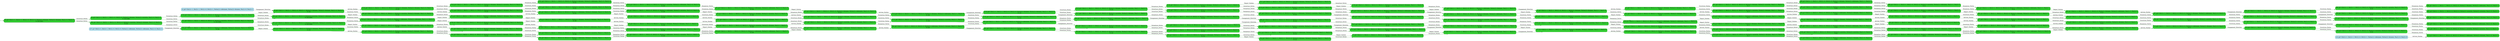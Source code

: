 digraph g {

	rankdir="LR"

	__invisible__[shape="point", color="forestgreen"]
	c0_q0[label="c0_q0 ≝ Dir(1)=1, Dir(2)=-1, Mvt(1)=0, Mvt(2)=0, Portes(1)=fermees, Portes(2)=fermees, Pos(1)=0, Pos(2)=1\nV=26 (CXP)", shape="box", style="rounded, filled", color="forestgreen", fillcolor="limegreen", penwidth=3] // Initial
	c9_q0[label="c9_q0 ≝ Dir(1)=1, Dir(2)=-1, Mvt(1)=0, Mvt(2)=0, Portes(1)=fermees, Portes(2)=ouvertes, Pos(1)=0, Pos(2)=1\nV=26 (CXP)", shape="box", style="rounded, filled", color="forestgreen", fillcolor="limegreen"]
	c15_q4[label="c15_q4 ≝ Dir(1)=1, Dir(2)=-1, Mvt(1)=0, Mvt(2)=0, Portes(1)=ouvertes, Portes(2)=ouvertes, Pos(1)=0, Pos(2)=1\nV=26 (CXP)", shape="box", style="rounded, filled", color="forestgreen", fillcolor="limegreen"]
	c42_q4[label="c42_q4 ≝ Dir(1)=1, Dir(2)=-1, Mvt(1)=0, Mvt(2)=0, Portes(1)=ouvertes, Portes(2)=refermees, Pos(1)=0, Pos(2)=1\nV=26 (CXP)", shape="box", style="rounded, filled", color="forestgreen", fillcolor="limegreen"]
	c48_q4[label="c48_q4 ≝ Dir(1)=1, Dir(2)=-1, Mvt(1)=0, Mvt(2)=1, Portes(1)=ouvertes, Portes(2)=fermees, Pos(1)=0, Pos(2)=1\nV=23", shape="box", style="rounded, filled", color="forestgreen", fillcolor="limegreen"]
	c35_q2[label="c35_q2 ≝ Dir(1)=1, Dir(2)=-1, Mvt(1)=0, Mvt(2)=1, Portes(1)=refermees, Portes(2)=fermees, Pos(1)=0, Pos(2)=1\nV=22", shape="box", style="rounded, filled", color="forestgreen", fillcolor="limegreen"]
	c24_q1[label="c24_q1 ≝ Dir(1)=1, Dir(2)=-1, Mvt(1)=1, Mvt(2)=1, Portes(1)=fermees, Portes(2)=fermees, Pos(1)=0, Pos(2)=1\nV=20", shape="box", style="rounded, filled", color="forestgreen", fillcolor="limegreen"]
	c6_q0[label="c6_q0 ≝ Dir(1)=1, Dir(2)=-1, Mvt(1)=0, Mvt(2)=1, Portes(1)=fermees, Portes(2)=fermees, Pos(1)=1, Pos(2)=1\nV=19", shape="box", style="rounded, filled", color="forestgreen", fillcolor="limegreen"]
	c121_q0[label="c121_q0 ≝ Dir(1)=1, Dir(2)=-1, Mvt(1)=0, Mvt(2)=0, Portes(1)=fermees, Portes(2)=fermees, Pos(1)=1, Pos(2)=0\nV=18", shape="box", style="rounded, filled", color="forestgreen", fillcolor="limegreen"]
	c122_q0[label="c122_q0 ≝ Dir(1)=1, Dir(2)=-1, Mvt(1)=0, Mvt(2)=0, Portes(1)=fermees, Portes(2)=ouvertes, Pos(1)=1, Pos(2)=0\nV=17", shape="box", style="rounded, filled", color="forestgreen", fillcolor="limegreen"]
	c123_q0[label="c123_q0 ≝ Dir(1)=1, Dir(2)=-1, Mvt(1)=0, Mvt(2)=0, Portes(1)=fermees, Portes(2)=refermees, Pos(1)=1, Pos(2)=0\nV=16", shape="box", style="rounded, filled", color="forestgreen", fillcolor="limegreen"]
	c124_q0[label="c124_q0 ≝ Dir(1)=1, Dir(2)=1, Mvt(1)=0, Mvt(2)=0, Portes(1)=fermees, Portes(2)=fermees, Pos(1)=1, Pos(2)=0\nV=15", shape="box", style="rounded, filled", color="forestgreen", fillcolor="limegreen"]
	c125_q0[label="c125_q0 ≝ Dir(1)=1, Dir(2)=1, Mvt(1)=0, Mvt(2)=0, Portes(1)=fermees, Portes(2)=ouvertes, Pos(1)=1, Pos(2)=0\nV=14", shape="box", style="rounded, filled", color="forestgreen", fillcolor="limegreen"]
	c126_q0[label="c126_q0 ≝ Dir(1)=1, Dir(2)=1, Mvt(1)=0, Mvt(2)=0, Portes(1)=fermees, Portes(2)=refermees, Pos(1)=1, Pos(2)=0\nV=13", shape="box", style="rounded, filled", color="forestgreen", fillcolor="limegreen"]
	c127_q0[label="c127_q0 ≝ Dir(1)=1, Dir(2)=1, Mvt(1)=0, Mvt(2)=1, Portes(1)=fermees, Portes(2)=fermees, Pos(1)=1, Pos(2)=0\nV=12", shape="box", style="rounded, filled", color="forestgreen", fillcolor="limegreen"]
	c120_q4[label="c120_q4 ≝ Dir(1)=1, Dir(2)=1, Mvt(1)=0, Mvt(2)=1, Portes(1)=ouvertes, Portes(2)=fermees, Pos(1)=1, Pos(2)=0\nV=11", shape="box", style="rounded, filled", color="forestgreen", fillcolor="limegreen"]
	c71_q0[label="c71_q0 ≝ Dir(1)=1, Dir(2)=1, Mvt(1)=0, Mvt(2)=1, Portes(1)=refermees, Portes(2)=fermees, Pos(1)=1, Pos(2)=0\nV=10", shape="box", style="rounded, filled", color="forestgreen", fillcolor="limegreen"]
	c1_q0[label="c1_q0 ≝ Dir(1)=-1, Dir(2)=1, Mvt(1)=0, Mvt(2)=1, Portes(1)=fermees, Portes(2)=fermees, Pos(1)=1, Pos(2)=0\nV=9", shape="box", style="rounded, filled", color="forestgreen", fillcolor="limegreen"]
	c2_q0[label="c2_q0 ≝ Dir(1)=-1, Dir(2)=1, Mvt(1)=0, Mvt(2)=0, Portes(1)=fermees, Portes(2)=fermees, Pos(1)=1, Pos(2)=1\nV=8", shape="box", style="rounded, filled", color="forestgreen", fillcolor="limegreen"]
	c97_q0[label="c97_q0 ≝ Dir(1)=-1, Dir(2)=1, Mvt(1)=0, Mvt(2)=0, Portes(1)=fermees, Portes(2)=ouvertes, Pos(1)=1, Pos(2)=1\nV=7", shape="box", style="rounded, filled", color="forestgreen", fillcolor="limegreen"]
	c98_q0[label="c98_q0 ≝ Dir(1)=-1, Dir(2)=1, Mvt(1)=0, Mvt(2)=0, Portes(1)=fermees, Portes(2)=refermees, Pos(1)=1, Pos(2)=1\nV=6", shape="box", style="rounded, filled", color="forestgreen", fillcolor="limegreen"]
	c96_q4[label="c96_q4 ≝ Dir(1)=-1, Dir(2)=1, Mvt(1)=0, Mvt(2)=0, Portes(1)=ouvertes, Portes(2)=refermees, Pos(1)=1, Pos(2)=1\nV=5", shape="box", style="rounded, filled", color="forestgreen", fillcolor="limegreen"]
	c94_q2[label="c94_q2 ≝ Dir(1)=-1, Dir(2)=1, Mvt(1)=0, Mvt(2)=0, Portes(1)=refermees, Portes(2)=refermees, Pos(1)=1, Pos(2)=1\nV=4", shape="box", style="rounded, filled", color="forestgreen", fillcolor="limegreen"]
	c92_q1[label="c92_q1 ≝ Dir(1)=-1, Dir(2)=1, Mvt(1)=1, Mvt(2)=0, Portes(1)=fermees, Portes(2)=refermees, Pos(1)=1, Pos(2)=1\nV=3", shape="box", style="rounded, filled", color="forestgreen", fillcolor="limegreen"]
	c87_q0[label="c87_q0 ≝ Dir(1)=-1, Dir(2)=1, Mvt(1)=0, Mvt(2)=0, Portes(1)=fermees, Portes(2)=refermees, Pos(1)=0, Pos(2)=1\nV=2", shape="box", style="rounded, filled", color="forestgreen", fillcolor="limegreen"]
	c88_q0[label="c88_q0 ≝ Dir(1)=-1, Dir(2)=-1, Mvt(1)=0, Mvt(2)=0, Portes(1)=fermees, Portes(2)=fermees, Pos(1)=0, Pos(2)=1\nV=1", shape="box", style="rounded, filled", color="forestgreen", fillcolor="limegreen"]
	c89_q0[label="c89_q0 ≝ Dir(1)=-1, Dir(2)=-1, Mvt(1)=0, Mvt(2)=0, Portes(1)=fermees, Portes(2)=ouvertes, Pos(1)=0, Pos(2)=1\nV=0", shape="box", style="rounded, filled", color="forestgreen", fillcolor="limegreen"]
	c90_q0[label="c90_q0 ≝ Dir(1)=-1, Dir(2)=-1, Mvt(1)=0, Mvt(2)=0, Portes(1)=fermees, Portes(2)=refermees, Pos(1)=0, Pos(2)=1", shape="box", style="rounded, filled", color="forestgreen", fillcolor="limegreen"]
	c85_q4[label="c85_q4 ≝ Dir(1)=-1, Dir(2)=-1, Mvt(1)=0, Mvt(2)=0, Portes(1)=ouvertes, Portes(2)=ouvertes, Pos(1)=0, Pos(2)=1", shape="box", style="rounded, filled", color="forestgreen", fillcolor="limegreen"]
	c39_q4[label="c39_q4 ≝ Dir(1)=-1, Dir(2)=-1, Mvt(1)=0, Mvt(2)=0, Portes(1)=ouvertes, Portes(2)=fermees, Pos(1)=0, Pos(2)=1\nV=0", shape="box", style="rounded, filled", color="forestgreen", fillcolor="limegreen"]
	c80_q0[label="c80_q0 ≝ Dir(1)=-1, Dir(2)=-1, Mvt(1)=0, Mvt(2)=0, Portes(1)=refermees, Portes(2)=fermees, Pos(1)=0, Pos(2)=1", shape="box", style="rounded, filled", color="forestgreen", fillcolor="limegreen"]
	c38_q4[label="c38_q4 ≝ Dir(1)=-1, Dir(2)=1, Mvt(1)=0, Mvt(2)=0, Portes(1)=ouvertes, Portes(2)=refermees, Pos(1)=0, Pos(2)=1\nV=1", shape="box", style="rounded, filled", color="forestgreen", fillcolor="limegreen"]
	c79_q0[label="c79_q0 ≝ Dir(1)=-1, Dir(2)=1, Mvt(1)=0, Mvt(2)=0, Portes(1)=refermees, Portes(2)=refermees, Pos(1)=0, Pos(2)=1\nV=0", shape="box", style="rounded, filled", color="forestgreen", fillcolor="limegreen"]
	c95_q4[label="c95_q4 ≝ Dir(1)=-1, Dir(2)=1, Mvt(1)=0, Mvt(2)=0, Portes(1)=ouvertes, Portes(2)=ouvertes, Pos(1)=1, Pos(2)=1\nV=6", shape="box", style="rounded, filled", color="forestgreen", fillcolor="limegreen"]
	c93_q2[label="c93_q2 ≝ Dir(1)=-1, Dir(2)=1, Mvt(1)=0, Mvt(2)=0, Portes(1)=refermees, Portes(2)=ouvertes, Pos(1)=1, Pos(2)=1\nV=5", shape="box", style="rounded, filled", color="forestgreen", fillcolor="limegreen"]
	c91_q1[label="c91_q1 ≝ Dir(1)=-1, Dir(2)=1, Mvt(1)=1, Mvt(2)=0, Portes(1)=fermees, Portes(2)=ouvertes, Pos(1)=1, Pos(2)=1\nV=4", shape="box", style="rounded, filled", color="forestgreen", fillcolor="limegreen"]
	c86_q0[label="c86_q0 ≝ Dir(1)=-1, Dir(2)=1, Mvt(1)=0, Mvt(2)=0, Portes(1)=fermees, Portes(2)=ouvertes, Pos(1)=0, Pos(2)=1\nV=3", shape="box", style="rounded, filled", color="forestgreen", fillcolor="limegreen"]
	c84_q4[label="c84_q4 ≝ Dir(1)=-1, Dir(2)=1, Mvt(1)=0, Mvt(2)=0, Portes(1)=ouvertes, Portes(2)=ouvertes, Pos(1)=0, Pos(2)=1\nV=2", shape="box", style="rounded, filled", color="forestgreen", fillcolor="limegreen"]
	c77_q0[label="c77_q0 ≝ Dir(1)=-1, Dir(2)=1, Mvt(1)=0, Mvt(2)=0, Portes(1)=refermees, Portes(2)=ouvertes, Pos(1)=0, Pos(2)=1\nV=1", shape="box", style="rounded, filled", color="forestgreen", fillcolor="limegreen"]
	c78_q0[label="c78_q0 ≝ Dir(1)=1, Dir(2)=1, Mvt(1)=0, Mvt(2)=0, Portes(1)=fermees, Portes(2)=ouvertes, Pos(1)=0, Pos(2)=1\nV=0", shape="box", style="rounded, filled", color="forestgreen", fillcolor="limegreen"]
	c81_q0[label="c81_q0 ≝ Dir(1)=1, Dir(2)=1, Mvt(1)=0, Mvt(2)=0, Portes(1)=fermees, Portes(2)=refermees, Pos(1)=0, Pos(2)=1", shape="box", style="rounded, filled", color="forestgreen", fillcolor="limegreen"]
	c82_q4[label="c82_q4 ≝ Dir(1)=1, Dir(2)=1, Mvt(1)=0, Mvt(2)=0, Portes(1)=ouvertes, Portes(2)=ouvertes, Pos(1)=0, Pos(2)=1", shape="box", style="rounded, filled", color="forestgreen", fillcolor="limegreen"]
	c72_q4[label="c72_q4 ≝ Dir(1)=-1, Dir(2)=1, Mvt(1)=0, Mvt(2)=0, Portes(1)=ouvertes, Portes(2)=fermees, Pos(1)=1, Pos(2)=1\nV=7", shape="box", style="rounded, filled", color="forestgreen", fillcolor="limegreen"]
	c26_q2[label="c26_q2 ≝ Dir(1)=-1, Dir(2)=1, Mvt(1)=0, Mvt(2)=0, Portes(1)=refermees, Portes(2)=fermees, Pos(1)=1, Pos(2)=1\nV=6", shape="box", style="rounded, filled", color="forestgreen", fillcolor="limegreen"]
	c19_q1[label="c19_q1 ≝ Dir(1)=-1, Dir(2)=1, Mvt(1)=1, Mvt(2)=0, Portes(1)=fermees, Portes(2)=fermees, Pos(1)=1, Pos(2)=1\nV=5", shape="box", style="rounded, filled", color="forestgreen", fillcolor="limegreen"]
	c73_q0[label="c73_q0 ≝ Dir(1)=-1, Dir(2)=1, Mvt(1)=0, Mvt(2)=0, Portes(1)=fermees, Portes(2)=fermees, Pos(1)=0, Pos(2)=1\nV=4", shape="box", style="rounded, filled", color="forestgreen", fillcolor="limegreen"]
	c74_q4[label="c74_q4 ≝ Dir(1)=-1, Dir(2)=1, Mvt(1)=0, Mvt(2)=0, Portes(1)=ouvertes, Portes(2)=fermees, Pos(1)=0, Pos(2)=1\nV=3", shape="box", style="rounded, filled", color="forestgreen", fillcolor="limegreen"]
	c75_q0[label="c75_q0 ≝ Dir(1)=-1, Dir(2)=1, Mvt(1)=0, Mvt(2)=0, Portes(1)=refermees, Portes(2)=fermees, Pos(1)=0, Pos(2)=1\nV=2", shape="box", style="rounded, filled", color="forestgreen", fillcolor="limegreen"]
	c76_q0[label="c76_q0 ≝ Dir(1)=1, Dir(2)=1, Mvt(1)=0, Mvt(2)=0, Portes(1)=fermees, Portes(2)=fermees, Pos(1)=0, Pos(2)=1\nV=1", shape="box", style="rounded, filled", color="forestgreen", fillcolor="limegreen"]
	c83_q4[label="c83_q4 ≝ Dir(1)=1, Dir(2)=1, Mvt(1)=0, Mvt(2)=0, Portes(1)=ouvertes, Portes(2)=fermees, Pos(1)=0, Pos(2)=1\nV=0", shape="box", style="rounded, filled", color="forestgreen", fillcolor="limegreen"]
	c14_q2[label="c14_q2 ≝ Dir(1)=1, Dir(2)=1, Mvt(1)=0, Mvt(2)=0, Portes(1)=refermees, Portes(2)=fermees, Pos(1)=0, Pos(2)=1", shape="box", style="rounded, filled", color="forestgreen", fillcolor="limegreen"]
	c41_q4[label="c41_q4 ≝ Dir(1)=-1, Dir(2)=1, Mvt(1)=0, Mvt(2)=1, Portes(1)=ouvertes, Portes(2)=fermees, Pos(1)=1, Pos(2)=0\nV=8", shape="box", style="rounded, filled", color="forestgreen", fillcolor="limegreen"]
	c25_q2[label="c25_q2 ≝ Dir(1)=-1, Dir(2)=1, Mvt(1)=0, Mvt(2)=1, Portes(1)=refermees, Portes(2)=fermees, Pos(1)=1, Pos(2)=0\nV=7", shape="box", style="rounded, filled", color="forestgreen", fillcolor="limegreen"]
	c18_q1[label="c18_q1 ≝ Dir(1)=-1, Dir(2)=1, Mvt(1)=1, Mvt(2)=1, Portes(1)=fermees, Portes(2)=fermees, Pos(1)=1, Pos(2)=0\nV=6", shape="box", style="rounded, filled", color="forestgreen", fillcolor="limegreen"]
	c16_q0[label="c16_q0 ≝ Dir(1)=-1, Dir(2)=1, Mvt(1)=0, Mvt(2)=1, Portes(1)=fermees, Portes(2)=fermees, Pos(1)=0, Pos(2)=0\nV=5", shape="box", style="rounded, filled", color="forestgreen", fillcolor="limegreen"]
	c17_q4[label="c17_q4 ≝ Dir(1)=-1, Dir(2)=1, Mvt(1)=0, Mvt(2)=1, Portes(1)=ouvertes, Portes(2)=fermees, Pos(1)=0, Pos(2)=0\nV=4", shape="box", style="rounded, filled", color="forestgreen", fillcolor="limegreen"]
	c46_q0[label="c46_q0 ≝ Dir(1)=-1, Dir(2)=1, Mvt(1)=0, Mvt(2)=1, Portes(1)=refermees, Portes(2)=fermees, Pos(1)=0, Pos(2)=0\nV=3", shape="box", style="rounded, filled", color="forestgreen", fillcolor="limegreen"]
	c119_q4[label="c119_q4 ≝ Dir(1)=1, Dir(2)=1, Mvt(1)=0, Mvt(2)=0, Portes(1)=ouvertes, Portes(2)=refermees, Pos(1)=1, Pos(2)=0\nV=12", shape="box", style="rounded, filled", color="forestgreen", fillcolor="limegreen"]
	c69_q0[label="c69_q0 ≝ Dir(1)=1, Dir(2)=1, Mvt(1)=0, Mvt(2)=0, Portes(1)=refermees, Portes(2)=refermees, Pos(1)=1, Pos(2)=0\nV=11", shape="box", style="rounded, filled", color="forestgreen", fillcolor="limegreen"]
	c70_q0[label="c70_q0 ≝ Dir(1)=-1, Dir(2)=1, Mvt(1)=0, Mvt(2)=0, Portes(1)=fermees, Portes(2)=refermees, Pos(1)=1, Pos(2)=0\nV=10", shape="box", style="rounded, filled", color="forestgreen", fillcolor="limegreen"]
	c40_q4[label="c40_q4 ≝ Dir(1)=-1, Dir(2)=1, Mvt(1)=0, Mvt(2)=0, Portes(1)=ouvertes, Portes(2)=refermees, Pos(1)=1, Pos(2)=0\nV=9", shape="box", style="rounded, filled", color="forestgreen", fillcolor="limegreen"]
	c29_q2[label="c29_q2 ≝ Dir(1)=-1, Dir(2)=1, Mvt(1)=0, Mvt(2)=0, Portes(1)=refermees, Portes(2)=refermees, Pos(1)=1, Pos(2)=0\nV=8", shape="box", style="rounded, filled", color="forestgreen", fillcolor="limegreen"]
	c20_q1[label="c20_q1 ≝ Dir(1)=-1, Dir(2)=1, Mvt(1)=1, Mvt(2)=0, Portes(1)=fermees, Portes(2)=refermees, Pos(1)=1, Pos(2)=0\nV=7", shape="box", style="rounded, filled", color="forestgreen", fillcolor="limegreen"]
	c99_q0[label="c99_q0 ≝ Dir(1)=-1, Dir(2)=1, Mvt(1)=0, Mvt(2)=0, Portes(1)=fermees, Portes(2)=refermees, Pos(1)=0, Pos(2)=0\nV=6", shape="box", style="rounded, filled", color="forestgreen", fillcolor="limegreen"]
	c100_q4[label="c100_q4 ≝ Dir(1)=-1, Dir(2)=1, Mvt(1)=0, Mvt(2)=0, Portes(1)=ouvertes, Portes(2)=refermees, Pos(1)=0, Pos(2)=0\nV=5", shape="box", style="rounded, filled", color="forestgreen", fillcolor="limegreen"]
	c101_q0[label="c101_q0 ≝ Dir(1)=-1, Dir(2)=1, Mvt(1)=0, Mvt(2)=0, Portes(1)=refermees, Portes(2)=refermees, Pos(1)=0, Pos(2)=0\nV=4", shape="box", style="rounded, filled", color="forestgreen", fillcolor="limegreen"]
	c118_q4[label="c118_q4 ≝ Dir(1)=1, Dir(2)=1, Mvt(1)=0, Mvt(2)=0, Portes(1)=ouvertes, Portes(2)=ouvertes, Pos(1)=1, Pos(2)=0\nV=13", shape="box", style="rounded, filled", color="forestgreen", fillcolor="limegreen"]
	c67_q0[label="c67_q0 ≝ Dir(1)=1, Dir(2)=1, Mvt(1)=0, Mvt(2)=0, Portes(1)=refermees, Portes(2)=ouvertes, Pos(1)=1, Pos(2)=0\nV=12", shape="box", style="rounded, filled", color="forestgreen", fillcolor="limegreen"]
	c68_q0[label="c68_q0 ≝ Dir(1)=-1, Dir(2)=1, Mvt(1)=0, Mvt(2)=0, Portes(1)=fermees, Portes(2)=ouvertes, Pos(1)=1, Pos(2)=0\nV=11", shape="box", style="rounded, filled", color="forestgreen", fillcolor="limegreen"]
	c102_q4[label="c102_q4 ≝ Dir(1)=-1, Dir(2)=1, Mvt(1)=0, Mvt(2)=0, Portes(1)=ouvertes, Portes(2)=ouvertes, Pos(1)=1, Pos(2)=0\nV=10", shape="box", style="rounded, filled", color="forestgreen", fillcolor="limegreen"]
	c103_q2[label="c103_q2 ≝ Dir(1)=-1, Dir(2)=1, Mvt(1)=0, Mvt(2)=0, Portes(1)=refermees, Portes(2)=ouvertes, Pos(1)=1, Pos(2)=0\nV=9", shape="box", style="rounded, filled", color="forestgreen", fillcolor="limegreen"]
	c104_q1[label="c104_q1 ≝ Dir(1)=-1, Dir(2)=1, Mvt(1)=1, Mvt(2)=0, Portes(1)=fermees, Portes(2)=ouvertes, Pos(1)=1, Pos(2)=0\nV=8", shape="box", style="rounded, filled", color="forestgreen", fillcolor="limegreen"]
	c105_q0[label="c105_q0 ≝ Dir(1)=-1, Dir(2)=1, Mvt(1)=0, Mvt(2)=0, Portes(1)=fermees, Portes(2)=ouvertes, Pos(1)=0, Pos(2)=0\nV=7", shape="box", style="rounded, filled", color="forestgreen", fillcolor="limegreen"]
	c106_q4[label="c106_q4 ≝ Dir(1)=-1, Dir(2)=1, Mvt(1)=0, Mvt(2)=0, Portes(1)=ouvertes, Portes(2)=ouvertes, Pos(1)=0, Pos(2)=0\nV=6", shape="box", style="rounded, filled", color="forestgreen", fillcolor="limegreen"]
	c11_q0[label="c11_q0 ≝ Dir(1)=-1, Dir(2)=1, Mvt(1)=0, Mvt(2)=0, Portes(1)=refermees, Portes(2)=ouvertes, Pos(1)=0, Pos(2)=0\nV=5", shape="box", style="rounded, filled", color="forestgreen", fillcolor="limegreen"]
	c117_q4[label="c117_q4 ≝ Dir(1)=1, Dir(2)=1, Mvt(1)=0, Mvt(2)=0, Portes(1)=ouvertes, Portes(2)=fermees, Pos(1)=1, Pos(2)=0\nV=14", shape="box", style="rounded, filled", color="forestgreen", fillcolor="limegreen"]
	c65_q0[label="c65_q0 ≝ Dir(1)=1, Dir(2)=1, Mvt(1)=0, Mvt(2)=0, Portes(1)=refermees, Portes(2)=fermees, Pos(1)=1, Pos(2)=0\nV=13", shape="box", style="rounded, filled", color="forestgreen", fillcolor="limegreen"]
	c66_q0[label="c66_q0 ≝ Dir(1)=-1, Dir(2)=1, Mvt(1)=0, Mvt(2)=0, Portes(1)=fermees, Portes(2)=fermees, Pos(1)=1, Pos(2)=0\nV=12", shape="box", style="rounded, filled", color="forestgreen", fillcolor="limegreen"]
	c107_q4[label="c107_q4 ≝ Dir(1)=-1, Dir(2)=1, Mvt(1)=0, Mvt(2)=0, Portes(1)=ouvertes, Portes(2)=fermees, Pos(1)=1, Pos(2)=0\nV=11", shape="box", style="rounded, filled", color="forestgreen", fillcolor="limegreen"]
	c108_q2[label="c108_q2 ≝ Dir(1)=-1, Dir(2)=1, Mvt(1)=0, Mvt(2)=0, Portes(1)=refermees, Portes(2)=fermees, Pos(1)=1, Pos(2)=0\nV=10", shape="box", style="rounded, filled", color="forestgreen", fillcolor="limegreen"]
	c12_q1[label="c12_q1 ≝ Dir(1)=-1, Dir(2)=1, Mvt(1)=1, Mvt(2)=0, Portes(1)=fermees, Portes(2)=fermees, Pos(1)=1, Pos(2)=0\nV=9", shape="box", style="rounded, filled", color="forestgreen", fillcolor="limegreen"]
	c109_q0[label="c109_q0 ≝ Dir(1)=-1, Dir(2)=1, Mvt(1)=0, Mvt(2)=0, Portes(1)=fermees, Portes(2)=fermees, Pos(1)=0, Pos(2)=0\nV=8", shape="box", style="rounded, filled", color="forestgreen", fillcolor="limegreen"]
	c110_q4[label="c110_q4 ≝ Dir(1)=-1, Dir(2)=1, Mvt(1)=0, Mvt(2)=0, Portes(1)=ouvertes, Portes(2)=fermees, Pos(1)=0, Pos(2)=0\nV=7", shape="box", style="rounded, filled", color="forestgreen", fillcolor="limegreen"]
	c10_q0[label="c10_q0 ≝ Dir(1)=-1, Dir(2)=1, Mvt(1)=0, Mvt(2)=0, Portes(1)=refermees, Portes(2)=fermees, Pos(1)=0, Pos(2)=0\nV=6", shape="box", style="rounded, filled", color="forestgreen", fillcolor="limegreen"]
	c116_q4[label="c116_q4 ≝ Dir(1)=1, Dir(2)=-1, Mvt(1)=0, Mvt(2)=0, Portes(1)=ouvertes, Portes(2)=refermees, Pos(1)=1, Pos(2)=0\nV=15", shape="box", style="rounded, filled", color="forestgreen", fillcolor="limegreen"]
	c64_q0[label="c64_q0 ≝ Dir(1)=1, Dir(2)=-1, Mvt(1)=0, Mvt(2)=0, Portes(1)=refermees, Portes(2)=refermees, Pos(1)=1, Pos(2)=0\nV=14", shape="box", style="rounded, filled", color="forestgreen", fillcolor="limegreen"]
	c115_q4[label="c115_q4 ≝ Dir(1)=1, Dir(2)=-1, Mvt(1)=0, Mvt(2)=0, Portes(1)=ouvertes, Portes(2)=ouvertes, Pos(1)=1, Pos(2)=0\nV=16", shape="box", style="rounded, filled", color="forestgreen", fillcolor="limegreen"]
	c62_q0[label="c62_q0 ≝ Dir(1)=1, Dir(2)=-1, Mvt(1)=0, Mvt(2)=0, Portes(1)=refermees, Portes(2)=ouvertes, Pos(1)=1, Pos(2)=0\nV=15", shape="box", style="rounded, filled", color="forestgreen", fillcolor="limegreen"]
	c63_q0[label="c63_q0 ≝ Dir(1)=-1, Dir(2)=-1, Mvt(1)=0, Mvt(2)=0, Portes(1)=fermees, Portes(2)=ouvertes, Pos(1)=1, Pos(2)=0\nV=14", shape="box", style="rounded, filled", color="forestgreen", fillcolor="limegreen"]
	c111_q0[label="c111_q0 ≝ Dir(1)=-1, Dir(2)=-1, Mvt(1)=0, Mvt(2)=0, Portes(1)=fermees, Portes(2)=refermees, Pos(1)=1, Pos(2)=0\nV=13", shape="box", style="rounded, filled", color="forestgreen", fillcolor="limegreen"]
	c44_q4[label="c44_q4 ≝ Dir(1)=-1, Dir(2)=-1, Mvt(1)=0, Mvt(2)=0, Portes(1)=ouvertes, Portes(2)=refermees, Pos(1)=1, Pos(2)=0\nV=12", shape="box", style="rounded, filled", color="forestgreen", fillcolor="limegreen"]
	c113_q2[label="c113_q2 ≝ Dir(1)=-1, Dir(2)=-1, Mvt(1)=0, Mvt(2)=0, Portes(1)=refermees, Portes(2)=refermees, Pos(1)=1, Pos(2)=0\nV=11", shape="box", style="rounded, filled", color="forestgreen", fillcolor="limegreen"]
	c8_q0[label="c8_q0 ≝ Dir(1)=-1, Dir(2)=-1, Mvt(1)=1, Mvt(2)=0, Portes(1)=fermees, Portes(2)=refermees, Pos(1)=1, Pos(2)=0\nV=10", shape="box", style="rounded, filled", color="forestgreen", fillcolor="limegreen"]
	c43_q4[label="c43_q4 ≝ Dir(1)=-1, Dir(2)=-1, Mvt(1)=0, Mvt(2)=0, Portes(1)=ouvertes, Portes(2)=ouvertes, Pos(1)=1, Pos(2)=0\nV=13", shape="box", style="rounded, filled", color="forestgreen", fillcolor="limegreen"]
	c112_q2[label="c112_q2 ≝ Dir(1)=-1, Dir(2)=-1, Mvt(1)=0, Mvt(2)=0, Portes(1)=refermees, Portes(2)=ouvertes, Pos(1)=1, Pos(2)=0\nV=12", shape="box", style="rounded, filled", color="forestgreen", fillcolor="limegreen"]
	c7_q0[label="c7_q0 ≝ Dir(1)=-1, Dir(2)=-1, Mvt(1)=1, Mvt(2)=0, Portes(1)=fermees, Portes(2)=ouvertes, Pos(1)=1, Pos(2)=0\nV=11", shape="box", style="rounded, filled", color="forestgreen", fillcolor="limegreen"]
	c37_q4[label="c37_q4 ≝ Dir(1)=1, Dir(2)=-1, Mvt(1)=0, Mvt(2)=0, Portes(1)=ouvertes, Portes(2)=fermees, Pos(1)=1, Pos(2)=0\nV=17", shape="box", style="rounded, filled", color="forestgreen", fillcolor="limegreen"]
	c60_q0[label="c60_q0 ≝ Dir(1)=1, Dir(2)=-1, Mvt(1)=0, Mvt(2)=0, Portes(1)=refermees, Portes(2)=fermees, Pos(1)=1, Pos(2)=0\nV=16", shape="box", style="rounded, filled", color="forestgreen", fillcolor="limegreen"]
	c61_q0[label="c61_q0 ≝ Dir(1)=-1, Dir(2)=-1, Mvt(1)=0, Mvt(2)=0, Portes(1)=fermees, Portes(2)=fermees, Pos(1)=1, Pos(2)=0\nV=15", shape="box", style="rounded, filled", color="forestgreen", fillcolor="limegreen"]
	c45_q4[label="c45_q4 ≝ Dir(1)=-1, Dir(2)=-1, Mvt(1)=0, Mvt(2)=0, Portes(1)=ouvertes, Portes(2)=fermees, Pos(1)=1, Pos(2)=0\nV=14", shape="box", style="rounded, filled", color="forestgreen", fillcolor="limegreen"]
	c33_q2[label="c33_q2 ≝ Dir(1)=-1, Dir(2)=-1, Mvt(1)=0, Mvt(2)=0, Portes(1)=refermees, Portes(2)=fermees, Pos(1)=1, Pos(2)=0\nV=13", shape="box", style="rounded, filled", color="forestgreen", fillcolor="limegreen"]
	c34_q0[label="c34_q0 ≝ Dir(1)=-1, Dir(2)=-1, Mvt(1)=1, Mvt(2)=0, Portes(1)=fermees, Portes(2)=fermees, Pos(1)=1, Pos(2)=0\nV=12", shape="box", style="rounded, filled", color="forestgreen", fillcolor="limegreen"]
	c36_q4[label="c36_q4 ≝ Dir(1)=1, Dir(2)=-1, Mvt(1)=0, Mvt(2)=1, Portes(1)=ouvertes, Portes(2)=fermees, Pos(1)=1, Pos(2)=1\nV=18", shape="box", style="rounded, filled", color="forestgreen", fillcolor="limegreen"]
	c59_q0[label="c59_q0 ≝ Dir(1)=1, Dir(2)=-1, Mvt(1)=0, Mvt(2)=1, Portes(1)=refermees, Portes(2)=fermees, Pos(1)=1, Pos(2)=1\nV=17", shape="box", style="rounded, filled", color="forestgreen", fillcolor="limegreen"]
	c23_q1[label="c23_q1 ≝ Dir(1)=1, Dir(2)=-1, Mvt(1)=1, Mvt(2)=0, Portes(1)=fermees, Portes(2)=fermees, Pos(1)=0, Pos(2)=0\nV=19", shape="box", style="rounded, filled", color="forestgreen", fillcolor="limegreen"]
	c21_q1[label="c21_q1 ≝ Dir(1)=1, Dir(2)=-1, Mvt(1)=1, Mvt(2)=0, Portes(1)=fermees, Portes(2)=ouvertes, Pos(1)=0, Pos(2)=0\nV=18", shape="box", style="rounded, filled", color="forestgreen", fillcolor="limegreen"]
	c22_q1[label="c22_q1 ≝ Dir(1)=1, Dir(2)=-1, Mvt(1)=1, Mvt(2)=0, Portes(1)=fermees, Portes(2)=refermees, Pos(1)=0, Pos(2)=0\nV=17", shape="box", style="rounded, filled", color="forestgreen", fillcolor="limegreen"]
	c32_q2[label="c32_q2 ≝ Dir(1)=1, Dir(2)=-1, Mvt(1)=0, Mvt(2)=0, Portes(1)=refermees, Portes(2)=fermees, Pos(1)=0, Pos(2)=0\nV=21", shape="box", style="rounded, filled", color="forestgreen", fillcolor="limegreen"]
	c30_q2[label="c30_q2 ≝ Dir(1)=1, Dir(2)=-1, Mvt(1)=0, Mvt(2)=0, Portes(1)=refermees, Portes(2)=ouvertes, Pos(1)=0, Pos(2)=0\nV=20", shape="box", style="rounded, filled", color="forestgreen", fillcolor="limegreen"]
	c31_q2[label="c31_q2 ≝ Dir(1)=1, Dir(2)=-1, Mvt(1)=0, Mvt(2)=0, Portes(1)=refermees, Portes(2)=refermees, Pos(1)=0, Pos(2)=0\nV=19", shape="box", style="rounded, filled", color="forestgreen", fillcolor="limegreen"]
	c131_q4[label="c131_q4 ≝ Dir(1)=1, Dir(2)=-1, Mvt(1)=0, Mvt(2)=0, Portes(1)=ouvertes, Portes(2)=fermees, Pos(1)=0, Pos(2)=0\nV=22", shape="box", style="rounded, filled", color="forestgreen", fillcolor="limegreen"]
	c132_q4[label="c132_q4 ≝ Dir(1)=1, Dir(2)=-1, Mvt(1)=0, Mvt(2)=0, Portes(1)=ouvertes, Portes(2)=ouvertes, Pos(1)=0, Pos(2)=0\nV=21", shape="box", style="rounded, filled", color="forestgreen", fillcolor="limegreen"]
	c133_q4[label="c133_q4 ≝ Dir(1)=1, Dir(2)=-1, Mvt(1)=0, Mvt(2)=0, Portes(1)=ouvertes, Portes(2)=refermees, Pos(1)=0, Pos(2)=0\nV=20", shape="box", style="rounded, filled", color="forestgreen", fillcolor="limegreen"]
	c136_q2[label="c136_q2 ≝ Dir(1)=1, Dir(2)=-1, Mvt(1)=0, Mvt(2)=0, Portes(1)=refermees, Portes(2)=refermees, Pos(1)=0, Pos(2)=1\nV=25", shape="box", style="rounded, filled", color="forestgreen", fillcolor="limegreen"]
	c128_q1[label="c128_q1 ≝ Dir(1)=1, Dir(2)=-1, Mvt(1)=1, Mvt(2)=0, Portes(1)=fermees, Portes(2)=refermees, Pos(1)=0, Pos(2)=1\nV=21", shape="box", style="rounded, filled", color="forestgreen", fillcolor="limegreen"]
	c5_q0[label="c5_q0 ≝ Dir(1)=1, Dir(2)=-1, Mvt(1)=0, Mvt(2)=0, Portes(1)=fermees, Portes(2)=refermees, Pos(1)=1, Pos(2)=1\nV=20", shape="box", style="rounded, filled", color="forestgreen", fillcolor="limegreen"]
	c114_q4[label="c114_q4 ≝ Dir(1)=1, Dir(2)=-1, Mvt(1)=0, Mvt(2)=0, Portes(1)=ouvertes, Portes(2)=refermees, Pos(1)=1, Pos(2)=1\nV=19", shape="box", style="rounded, filled", color="forestgreen", fillcolor="limegreen"]
	c58_q0[label="c58_q0 ≝ Dir(1)=1, Dir(2)=-1, Mvt(1)=0, Mvt(2)=0, Portes(1)=refermees, Portes(2)=refermees, Pos(1)=1, Pos(2)=1\nV=18", shape="box", style="rounded, filled", color="forestgreen", fillcolor="limegreen"]
	c47_q2[label="c47_q2 ≝ Dir(1)=1, Dir(2)=-1, Mvt(1)=0, Mvt(2)=0, Portes(1)=refermees, Portes(2)=ouvertes, Pos(1)=0, Pos(2)=1\nV=26 (CXP)", shape="box", style="rounded, filled", color="forestgreen", fillcolor="limegreen"]
	c51_q1[label="c51_q1 ≝ Dir(1)=1, Dir(2)=-1, Mvt(1)=1, Mvt(2)=0, Portes(1)=fermees, Portes(2)=ouvertes, Pos(1)=0, Pos(2)=1\nV=22", shape="box", style="rounded, filled", color="forestgreen", fillcolor="limegreen"]
	c53_q0[label="c53_q0 ≝ Dir(1)=1, Dir(2)=-1, Mvt(1)=0, Mvt(2)=0, Portes(1)=fermees, Portes(2)=ouvertes, Pos(1)=1, Pos(2)=1\nV=21", shape="box", style="rounded, filled", color="forestgreen", fillcolor="limegreen"]
	c55_q4[label="c55_q4 ≝ Dir(1)=1, Dir(2)=-1, Mvt(1)=0, Mvt(2)=0, Portes(1)=ouvertes, Portes(2)=ouvertes, Pos(1)=1, Pos(2)=1\nV=20", shape="box", style="rounded, filled", color="forestgreen", fillcolor="limegreen"]
	c57_q0[label="c57_q0 ≝ Dir(1)=1, Dir(2)=-1, Mvt(1)=0, Mvt(2)=0, Portes(1)=refermees, Portes(2)=ouvertes, Pos(1)=1, Pos(2)=1\nV=19", shape="box", style="rounded, filled", color="forestgreen", fillcolor="limegreen"]
	c129_q0[label="c129_q0 ≝ Dir(1)=1, Dir(2)=-1, Mvt(1)=0, Mvt(2)=0, Portes(1)=fermees, Portes(2)=refermees, Pos(1)=0, Pos(2)=1\nV=25", shape="box", style="rounded, filled", color="forestgreen", fillcolor="limegreen"]
	c4_q0[label="c4_q0 ≝ Dir(1)=1, Dir(2)=-1, Mvt(1)=0, Mvt(2)=1, Portes(1)=fermees, Portes(2)=fermees, Pos(1)=0, Pos(2)=1\nV=24", shape="box", style="rounded, filled", color="forestgreen", fillcolor="limegreen"]
	c130_q0[label="c130_q0 ≝ Dir(1)=1, Dir(2)=-1, Mvt(1)=0, Mvt(2)=0, Portes(1)=fermees, Portes(2)=fermees, Pos(1)=0, Pos(2)=0\nV=23", shape="box", style="rounded, filled", color="forestgreen", fillcolor="limegreen"]
	c134_q0[label="c134_q0 ≝ Dir(1)=1, Dir(2)=-1, Mvt(1)=0, Mvt(2)=0, Portes(1)=fermees, Portes(2)=ouvertes, Pos(1)=0, Pos(2)=0\nV=22", shape="box", style="rounded, filled", color="forestgreen", fillcolor="limegreen"]
	c135_q0[label="c135_q0 ≝ Dir(1)=1, Dir(2)=-1, Mvt(1)=0, Mvt(2)=0, Portes(1)=fermees, Portes(2)=refermees, Pos(1)=0, Pos(2)=0\nV=21", shape="box", style="rounded, filled", color="forestgreen", fillcolor="limegreen"]
	c49_q4[label="c49_q4 ≝ Dir(1)=1, Dir(2)=-1, Mvt(1)=0, Mvt(2)=0, Portes(1)=ouvertes, Portes(2)=fermees, Pos(1)=0, Pos(2)=1\nV=25", shape="box", style="rounded, filled", color="forestgreen", fillcolor="limegreen"]
	c28_q2[label="c28_q2 ≝ Dir(1)=1, Dir(2)=-1, Mvt(1)=0, Mvt(2)=0, Portes(1)=refermees, Portes(2)=fermees, Pos(1)=0, Pos(2)=1\nV=24", shape="box", style="rounded, filled", color="forestgreen", fillcolor="limegreen"]
	c50_q1[label="c50_q1 ≝ Dir(1)=1, Dir(2)=-1, Mvt(1)=1, Mvt(2)=0, Portes(1)=fermees, Portes(2)=fermees, Pos(1)=0, Pos(2)=1\nV=23", shape="box", style="rounded, filled", color="forestgreen", fillcolor="limegreen"]
	c52_q0[label="c52_q0 ≝ Dir(1)=1, Dir(2)=-1, Mvt(1)=0, Mvt(2)=0, Portes(1)=fermees, Portes(2)=fermees, Pos(1)=1, Pos(2)=1\nV=22", shape="box", style="rounded, filled", color="forestgreen", fillcolor="limegreen"]
	c54_q4[label="c54_q4 ≝ Dir(1)=1, Dir(2)=-1, Mvt(1)=0, Mvt(2)=0, Portes(1)=ouvertes, Portes(2)=fermees, Pos(1)=1, Pos(2)=1\nV=21", shape="box", style="rounded, filled", color="forestgreen", fillcolor="limegreen"]
	c56_q0[label="c56_q0 ≝ Dir(1)=1, Dir(2)=-1, Mvt(1)=0, Mvt(2)=0, Portes(1)=refermees, Portes(2)=fermees, Pos(1)=1, Pos(2)=1\nV=20", shape="box", style="rounded, filled", color="forestgreen", fillcolor="limegreen"]
	c3_q0[label="c3_q0 ≝ Dir(1)=-1, Dir(2)=-1, Mvt(1)=0, Mvt(2)=1, Portes(1)=refermees, Portes(2)=fermees, Pos(1)=0, Pos(2)=1", shape="box", style="rounded, filled", color="deepskyblue4", fillcolor="lightblue2"]
	c13_q0[label="c13_q0 ≝ Dir(1)=1, Dir(2)=1, Mvt(1)=0, Mvt(2)=1, Portes(1)=refermees, Portes(2)=fermees, Pos(1)=0, Pos(2)=0", shape="box", style="rounded, filled", color="deepskyblue4", fillcolor="lightblue2"]
	c27_q2[label="c27_q2 ≝ Dir(1)=1, Dir(2)=1, Mvt(1)=0, Mvt(2)=0, Portes(1)=refermees, Portes(2)=refermees, Pos(1)=0, Pos(2)=1", shape="box", style="rounded, filled", color="deepskyblue4", fillcolor="lightblue2"]

	__invisible__ -> c0_q0[color="forestgreen"]
	c0_q0 -> c9_q0[label="Ouverture_Portes", color="forestgreen"]
	c9_q0 -> c15_q4[label="Ouverture_Portes", color="forestgreen"]
	c15_q4 -> c42_q4[label="Fermeture_Portes", color="forestgreen"]
	c42_q4 -> c48_q4[label="Depart_Station", color="forestgreen"]
	c48_q4 -> c35_q2[label="Fermeture_Portes", color="forestgreen"]
	c35_q2 -> c24_q1[label="Depart_Station", color="forestgreen"]
	c24_q1 -> c6_q0[label="Arrivee_Station", color="forestgreen"]
	c6_q0 -> c121_q0[label="Arrivee_Station", color="forestgreen"]
	c121_q0 -> c122_q0[label="Ouverture_Portes", color="forestgreen"]
	c122_q0 -> c123_q0[label="Fermeture_Portes", color="forestgreen"]
	c123_q0 -> c124_q0[label="Changement_Direction", color="forestgreen"]
	c124_q0 -> c125_q0[label="Ouverture_Portes", color="forestgreen"]
	c125_q0 -> c126_q0[label="Fermeture_Portes", color="forestgreen"]
	c126_q0 -> c127_q0[label="Depart_Station", color="forestgreen"]
	c127_q0 -> c120_q4[label="Ouverture_Portes", color="forestgreen"]
	c120_q4 -> c71_q0[label="Fermeture_Portes", color="forestgreen"]
	c71_q0 -> c1_q0[label="Changement_Direction", color="forestgreen"]
	c1_q0 -> c2_q0[label="Arrivee_Station", color="forestgreen"]
	c2_q0 -> c97_q0[label="Ouverture_Portes", color="forestgreen"]
	c97_q0 -> c98_q0[label="Fermeture_Portes", color="forestgreen"]
	c98_q0 -> c96_q4[label="Ouverture_Portes", color="forestgreen"]
	c96_q4 -> c94_q2[label="Fermeture_Portes", color="forestgreen"]
	c94_q2 -> c92_q1[label="Depart_Station", color="forestgreen"]
	c92_q1 -> c87_q0[label="Arrivee_Station", color="forestgreen"]
	c87_q0 -> c88_q0[label="Changement_Direction", color="forestgreen"]
	c88_q0 -> c89_q0[label="Ouverture_Portes", color="forestgreen"]
	c89_q0 -> c90_q0[label="Fermeture_Portes", color="forestgreen"]
	c89_q0 -> c85_q4[label="Ouverture_Portes", color="forestgreen"]
	c88_q0 -> c39_q4[label="Ouverture_Portes", color="forestgreen"]
	c39_q4 -> c85_q4[label="Ouverture_Portes", color="forestgreen"]
	c39_q4 -> c80_q0[label="Fermeture_Portes", color="forestgreen"]
	c87_q0 -> c38_q4[label="Ouverture_Portes", color="forestgreen"]
	c38_q4 -> c39_q4[label="Changement_Direction", color="forestgreen"]
	c38_q4 -> c79_q0[label="Fermeture_Portes", color="forestgreen"]
	c79_q0 -> c80_q0[label="Changement_Direction", color="forestgreen"]
	c97_q0 -> c95_q4[label="Ouverture_Portes", color="forestgreen"]
	c95_q4 -> c96_q4[label="Fermeture_Portes", color="forestgreen"]
	c95_q4 -> c93_q2[label="Fermeture_Portes", color="forestgreen"]
	c93_q2 -> c94_q2[label="Fermeture_Portes", color="forestgreen"]
	c93_q2 -> c91_q1[label="Depart_Station", color="forestgreen"]
	c91_q1 -> c92_q1[label="Fermeture_Portes", color="forestgreen"]
	c91_q1 -> c86_q0[label="Arrivee_Station", color="forestgreen"]
	c86_q0 -> c87_q0[label="Fermeture_Portes", color="forestgreen"]
	c86_q0 -> c84_q4[label="Ouverture_Portes", color="forestgreen"]
	c84_q4 -> c38_q4[label="Fermeture_Portes", color="forestgreen"]
	c84_q4 -> c77_q0[label="Fermeture_Portes", color="forestgreen"]
	c77_q0 -> c78_q0[label="Changement_Direction", color="forestgreen"]
	c78_q0 -> c81_q0[label="Fermeture_Portes", color="forestgreen"]
	c78_q0 -> c82_q4[label="Ouverture_Portes", color="forestgreen"]
	c77_q0 -> c79_q0[label="Fermeture_Portes", color="forestgreen"]
	c2_q0 -> c72_q4[label="Ouverture_Portes", color="forestgreen"]
	c72_q4 -> c95_q4[label="Ouverture_Portes", color="forestgreen"]
	c72_q4 -> c26_q2[label="Fermeture_Portes", color="forestgreen"]
	c26_q2 -> c93_q2[label="Ouverture_Portes", color="forestgreen"]
	c26_q2 -> c19_q1[label="Depart_Station", color="forestgreen"]
	c19_q1 -> c91_q1[label="Ouverture_Portes", color="forestgreen"]
	c19_q1 -> c73_q0[label="Arrivee_Station", color="forestgreen"]
	c73_q0 -> c86_q0[label="Ouverture_Portes", color="forestgreen"]
	c73_q0 -> c74_q4[label="Ouverture_Portes", color="forestgreen"]
	c74_q4 -> c84_q4[label="Ouverture_Portes", color="forestgreen"]
	c74_q4 -> c75_q0[label="Fermeture_Portes", color="forestgreen"]
	c75_q0 -> c76_q0[label="Changement_Direction", color="forestgreen"]
	c76_q0 -> c78_q0[label="Ouverture_Portes", color="forestgreen"]
	c76_q0 -> c83_q4[label="Ouverture_Portes", color="forestgreen"]
	c83_q4 -> c82_q4[label="Ouverture_Portes", color="forestgreen"]
	c83_q4 -> c14_q2[label="Fermeture_Portes", color="forestgreen"]
	c75_q0 -> c77_q0[label="Ouverture_Portes", color="forestgreen"]
	c1_q0 -> c41_q4[label="Ouverture_Portes", color="forestgreen"]
	c41_q4 -> c72_q4[label="Arrivee_Station", color="forestgreen"]
	c41_q4 -> c25_q2[label="Fermeture_Portes", color="forestgreen"]
	c25_q2 -> c26_q2[label="Arrivee_Station", color="forestgreen"]
	c25_q2 -> c18_q1[label="Depart_Station", color="forestgreen"]
	c18_q1 -> c19_q1[label="Arrivee_Station", color="forestgreen"]
	c18_q1 -> c16_q0[label="Arrivee_Station", color="forestgreen"]
	c16_q0 -> c17_q4[label="Ouverture_Portes", color="forestgreen"]
	c17_q4 -> c46_q0[label="Fermeture_Portes", color="forestgreen"]
	c46_q0 -> c75_q0[label="Arrivee_Station", color="forestgreen"]
	c17_q4 -> c74_q4[label="Arrivee_Station", color="forestgreen"]
	c16_q0 -> c73_q0[label="Arrivee_Station", color="forestgreen"]
	c126_q0 -> c119_q4[label="Ouverture_Portes", color="forestgreen"]
	c119_q4 -> c120_q4[label="Depart_Station", color="forestgreen"]
	c119_q4 -> c69_q0[label="Fermeture_Portes", color="forestgreen"]
	c69_q0 -> c70_q0[label="Changement_Direction", color="forestgreen"]
	c70_q0 -> c1_q0[label="Depart_Station", color="forestgreen"]
	c70_q0 -> c40_q4[label="Ouverture_Portes", color="forestgreen"]
	c40_q4 -> c41_q4[label="Depart_Station", color="forestgreen"]
	c40_q4 -> c29_q2[label="Fermeture_Portes", color="forestgreen"]
	c29_q2 -> c25_q2[label="Depart_Station", color="forestgreen"]
	c29_q2 -> c20_q1[label="Depart_Station", color="forestgreen"]
	c20_q1 -> c18_q1[label="Depart_Station", color="forestgreen"]
	c20_q1 -> c99_q0[label="Arrivee_Station", color="forestgreen"]
	c99_q0 -> c16_q0[label="Depart_Station", color="forestgreen"]
	c99_q0 -> c100_q4[label="Ouverture_Portes", color="forestgreen"]
	c100_q4 -> c17_q4[label="Depart_Station", color="forestgreen"]
	c100_q4 -> c101_q0[label="Fermeture_Portes", color="forestgreen"]
	c101_q0 -> c46_q0[label="Depart_Station", color="forestgreen"]
	c69_q0 -> c71_q0[label="Depart_Station", color="forestgreen"]
	c125_q0 -> c118_q4[label="Ouverture_Portes", color="forestgreen"]
	c118_q4 -> c119_q4[label="Fermeture_Portes", color="forestgreen"]
	c118_q4 -> c67_q0[label="Fermeture_Portes", color="forestgreen"]
	c67_q0 -> c68_q0[label="Changement_Direction", color="forestgreen"]
	c68_q0 -> c70_q0[label="Fermeture_Portes", color="forestgreen"]
	c68_q0 -> c102_q4[label="Ouverture_Portes", color="forestgreen"]
	c102_q4 -> c40_q4[label="Fermeture_Portes", color="forestgreen"]
	c102_q4 -> c103_q2[label="Fermeture_Portes", color="forestgreen"]
	c103_q2 -> c29_q2[label="Fermeture_Portes", color="forestgreen"]
	c103_q2 -> c104_q1[label="Depart_Station", color="forestgreen"]
	c104_q1 -> c20_q1[label="Fermeture_Portes", color="forestgreen"]
	c104_q1 -> c105_q0[label="Arrivee_Station", color="forestgreen"]
	c105_q0 -> c99_q0[label="Fermeture_Portes", color="forestgreen"]
	c105_q0 -> c106_q4[label="Ouverture_Portes", color="forestgreen"]
	c106_q4 -> c100_q4[label="Fermeture_Portes", color="forestgreen"]
	c106_q4 -> c11_q0[label="Fermeture_Portes", color="forestgreen"]
	c11_q0 -> c101_q0[label="Fermeture_Portes", color="forestgreen"]
	c67_q0 -> c69_q0[label="Fermeture_Portes", color="forestgreen"]
	c124_q0 -> c117_q4[label="Ouverture_Portes", color="forestgreen"]
	c117_q4 -> c118_q4[label="Ouverture_Portes", color="forestgreen"]
	c117_q4 -> c65_q0[label="Fermeture_Portes", color="forestgreen"]
	c65_q0 -> c66_q0[label="Changement_Direction", color="forestgreen"]
	c66_q0 -> c68_q0[label="Ouverture_Portes", color="forestgreen"]
	c66_q0 -> c107_q4[label="Ouverture_Portes", color="forestgreen"]
	c107_q4 -> c102_q4[label="Ouverture_Portes", color="forestgreen"]
	c107_q4 -> c108_q2[label="Fermeture_Portes", color="forestgreen"]
	c108_q2 -> c103_q2[label="Ouverture_Portes", color="forestgreen"]
	c108_q2 -> c12_q1[label="Depart_Station", color="forestgreen"]
	c12_q1 -> c104_q1[label="Ouverture_Portes", color="forestgreen"]
	c12_q1 -> c109_q0[label="Arrivee_Station", color="forestgreen"]
	c109_q0 -> c105_q0[label="Ouverture_Portes", color="forestgreen"]
	c109_q0 -> c110_q4[label="Ouverture_Portes", color="forestgreen"]
	c110_q4 -> c106_q4[label="Ouverture_Portes", color="forestgreen"]
	c110_q4 -> c10_q0[label="Fermeture_Portes", color="forestgreen"]
	c10_q0 -> c11_q0[label="Ouverture_Portes", color="forestgreen"]
	c65_q0 -> c67_q0[label="Ouverture_Portes", color="forestgreen"]
	c123_q0 -> c116_q4[label="Ouverture_Portes", color="forestgreen"]
	c116_q4 -> c117_q4[label="Changement_Direction", color="forestgreen"]
	c116_q4 -> c64_q0[label="Fermeture_Portes", color="forestgreen"]
	c64_q0 -> c65_q0[label="Changement_Direction", color="forestgreen"]
	c122_q0 -> c115_q4[label="Ouverture_Portes", color="forestgreen"]
	c115_q4 -> c116_q4[label="Fermeture_Portes", color="forestgreen"]
	c115_q4 -> c62_q0[label="Fermeture_Portes", color="forestgreen"]
	c62_q0 -> c63_q0[label="Changement_Direction", color="forestgreen"]
	c63_q0 -> c111_q0[label="Fermeture_Portes", color="forestgreen"]
	c111_q0 -> c66_q0[label="Changement_Direction", color="forestgreen"]
	c111_q0 -> c44_q4[label="Ouverture_Portes", color="forestgreen"]
	c44_q4 -> c107_q4[label="Changement_Direction", color="forestgreen"]
	c44_q4 -> c113_q2[label="Fermeture_Portes", color="forestgreen"]
	c113_q2 -> c108_q2[label="Changement_Direction", color="forestgreen"]
	c113_q2 -> c8_q0[label="Depart_Station", color="forestgreen"]
	c8_q0 -> c12_q1[label="Changement_Direction", color="forestgreen"]
	c63_q0 -> c43_q4[label="Ouverture_Portes", color="forestgreen"]
	c43_q4 -> c44_q4[label="Fermeture_Portes", color="forestgreen"]
	c43_q4 -> c112_q2[label="Fermeture_Portes", color="forestgreen"]
	c112_q2 -> c113_q2[label="Fermeture_Portes", color="forestgreen"]
	c112_q2 -> c7_q0[label="Depart_Station", color="forestgreen"]
	c7_q0 -> c8_q0[label="Fermeture_Portes", color="forestgreen"]
	c62_q0 -> c64_q0[label="Fermeture_Portes", color="forestgreen"]
	c121_q0 -> c37_q4[label="Ouverture_Portes", color="forestgreen"]
	c37_q4 -> c115_q4[label="Ouverture_Portes", color="forestgreen"]
	c37_q4 -> c60_q0[label="Fermeture_Portes", color="forestgreen"]
	c60_q0 -> c61_q0[label="Changement_Direction", color="forestgreen"]
	c61_q0 -> c63_q0[label="Ouverture_Portes", color="forestgreen"]
	c61_q0 -> c45_q4[label="Ouverture_Portes", color="forestgreen"]
	c45_q4 -> c43_q4[label="Ouverture_Portes", color="forestgreen"]
	c45_q4 -> c33_q2[label="Fermeture_Portes", color="forestgreen"]
	c33_q2 -> c34_q0[label="Depart_Station", color="forestgreen"]
	c34_q0 -> c7_q0[label="Ouverture_Portes", color="forestgreen"]
	c33_q2 -> c112_q2[label="Ouverture_Portes", color="forestgreen"]
	c60_q0 -> c62_q0[label="Ouverture_Portes", color="forestgreen"]
	c6_q0 -> c36_q4[label="Ouverture_Portes", color="forestgreen"]
	c36_q4 -> c37_q4[label="Arrivee_Station", color="forestgreen"]
	c36_q4 -> c59_q0[label="Fermeture_Portes", color="forestgreen"]
	c59_q0 -> c60_q0[label="Arrivee_Station", color="forestgreen"]
	c24_q1 -> c23_q1[label="Arrivee_Station", color="forestgreen"]
	c23_q1 -> c21_q1[label="Ouverture_Portes", color="forestgreen"]
	c21_q1 -> c22_q1[label="Fermeture_Portes", color="forestgreen"]
	c22_q1 -> c123_q0[label="Arrivee_Station", color="forestgreen"]
	c21_q1 -> c122_q0[label="Arrivee_Station", color="forestgreen"]
	c23_q1 -> c121_q0[label="Arrivee_Station", color="forestgreen"]
	c35_q2 -> c32_q2[label="Arrivee_Station", color="forestgreen"]
	c32_q2 -> c30_q2[label="Ouverture_Portes", color="forestgreen"]
	c30_q2 -> c31_q2[label="Fermeture_Portes", color="forestgreen"]
	c31_q2 -> c22_q1[label="Depart_Station", color="forestgreen"]
	c30_q2 -> c21_q1[label="Depart_Station", color="forestgreen"]
	c32_q2 -> c23_q1[label="Depart_Station", color="forestgreen"]
	c48_q4 -> c131_q4[label="Arrivee_Station", color="forestgreen"]
	c131_q4 -> c132_q4[label="Ouverture_Portes", color="forestgreen"]
	c132_q4 -> c133_q4[label="Fermeture_Portes", color="forestgreen"]
	c133_q4 -> c31_q2[label="Fermeture_Portes", color="forestgreen"]
	c132_q4 -> c30_q2[label="Fermeture_Portes", color="forestgreen"]
	c131_q4 -> c32_q2[label="Fermeture_Portes", color="forestgreen"]
	c42_q4 -> c136_q2[label="Fermeture_Portes", color="forestgreen"]
	c136_q2 -> c35_q2[label="Depart_Station", color="forestgreen"]
	c136_q2 -> c128_q1[label="Depart_Station", color="forestgreen"]
	c128_q1 -> c24_q1[label="Depart_Station", color="forestgreen"]
	c128_q1 -> c5_q0[label="Arrivee_Station", color="forestgreen"]
	c5_q0 -> c6_q0[label="Depart_Station", color="forestgreen"]
	c5_q0 -> c114_q4[label="Ouverture_Portes", color="forestgreen"]
	c114_q4 -> c36_q4[label="Depart_Station", color="forestgreen"]
	c114_q4 -> c58_q0[label="Fermeture_Portes", color="forestgreen"]
	c58_q0 -> c59_q0[label="Depart_Station", color="forestgreen"]
	c15_q4 -> c47_q2[label="Fermeture_Portes", color="forestgreen"]
	c47_q2 -> c136_q2[label="Fermeture_Portes", color="forestgreen"]
	c47_q2 -> c51_q1[label="Depart_Station", color="forestgreen"]
	c51_q1 -> c128_q1[label="Fermeture_Portes", color="forestgreen"]
	c51_q1 -> c53_q0[label="Arrivee_Station", color="forestgreen"]
	c53_q0 -> c5_q0[label="Fermeture_Portes", color="forestgreen"]
	c53_q0 -> c55_q4[label="Ouverture_Portes", color="forestgreen"]
	c55_q4 -> c114_q4[label="Fermeture_Portes", color="forestgreen"]
	c55_q4 -> c57_q0[label="Fermeture_Portes", color="forestgreen"]
	c57_q0 -> c58_q0[label="Fermeture_Portes", color="forestgreen"]
	c9_q0 -> c129_q0[label="Fermeture_Portes", color="forestgreen"]
	c129_q0 -> c4_q0[label="Depart_Station", color="forestgreen"]
	c4_q0 -> c130_q0[label="Arrivee_Station", color="forestgreen"]
	c130_q0 -> c134_q0[label="Ouverture_Portes", color="forestgreen"]
	c134_q0 -> c135_q0[label="Fermeture_Portes", color="forestgreen"]
	c135_q0 -> c133_q4[label="Ouverture_Portes", color="forestgreen"]
	c134_q0 -> c132_q4[label="Ouverture_Portes", color="forestgreen"]
	c130_q0 -> c131_q4[label="Ouverture_Portes", color="forestgreen"]
	c4_q0 -> c48_q4[label="Ouverture_Portes", color="forestgreen"]
	c129_q0 -> c42_q4[label="Ouverture_Portes", color="forestgreen"]
	c0_q0 -> c49_q4[label="Ouverture_Portes", color="forestgreen"]
	c49_q4 -> c15_q4[label="Ouverture_Portes", color="forestgreen"]
	c49_q4 -> c28_q2[label="Fermeture_Portes", color="forestgreen"]
	c28_q2 -> c47_q2[label="Ouverture_Portes", color="forestgreen"]
	c28_q2 -> c50_q1[label="Depart_Station", color="forestgreen"]
	c50_q1 -> c51_q1[label="Ouverture_Portes", color="forestgreen"]
	c50_q1 -> c52_q0[label="Arrivee_Station", color="forestgreen"]
	c52_q0 -> c53_q0[label="Ouverture_Portes", color="forestgreen"]
	c52_q0 -> c54_q4[label="Ouverture_Portes", color="forestgreen"]
	c54_q4 -> c55_q4[label="Ouverture_Portes", color="forestgreen"]
	c54_q4 -> c56_q0[label="Fermeture_Portes", color="forestgreen"]
	c56_q0 -> c57_q0[label="Ouverture_Portes", color="forestgreen"]
	c3_q0 -> c4_q0[label="Changement_Direction", color="black", style="dashed"]
	c13_q0 -> c14_q2[label="Arrivee_Station", color="black", style="dashed"]
	c27_q2 -> c28_q2[label="Changement_Direction", color="black", style="dashed"]

}
